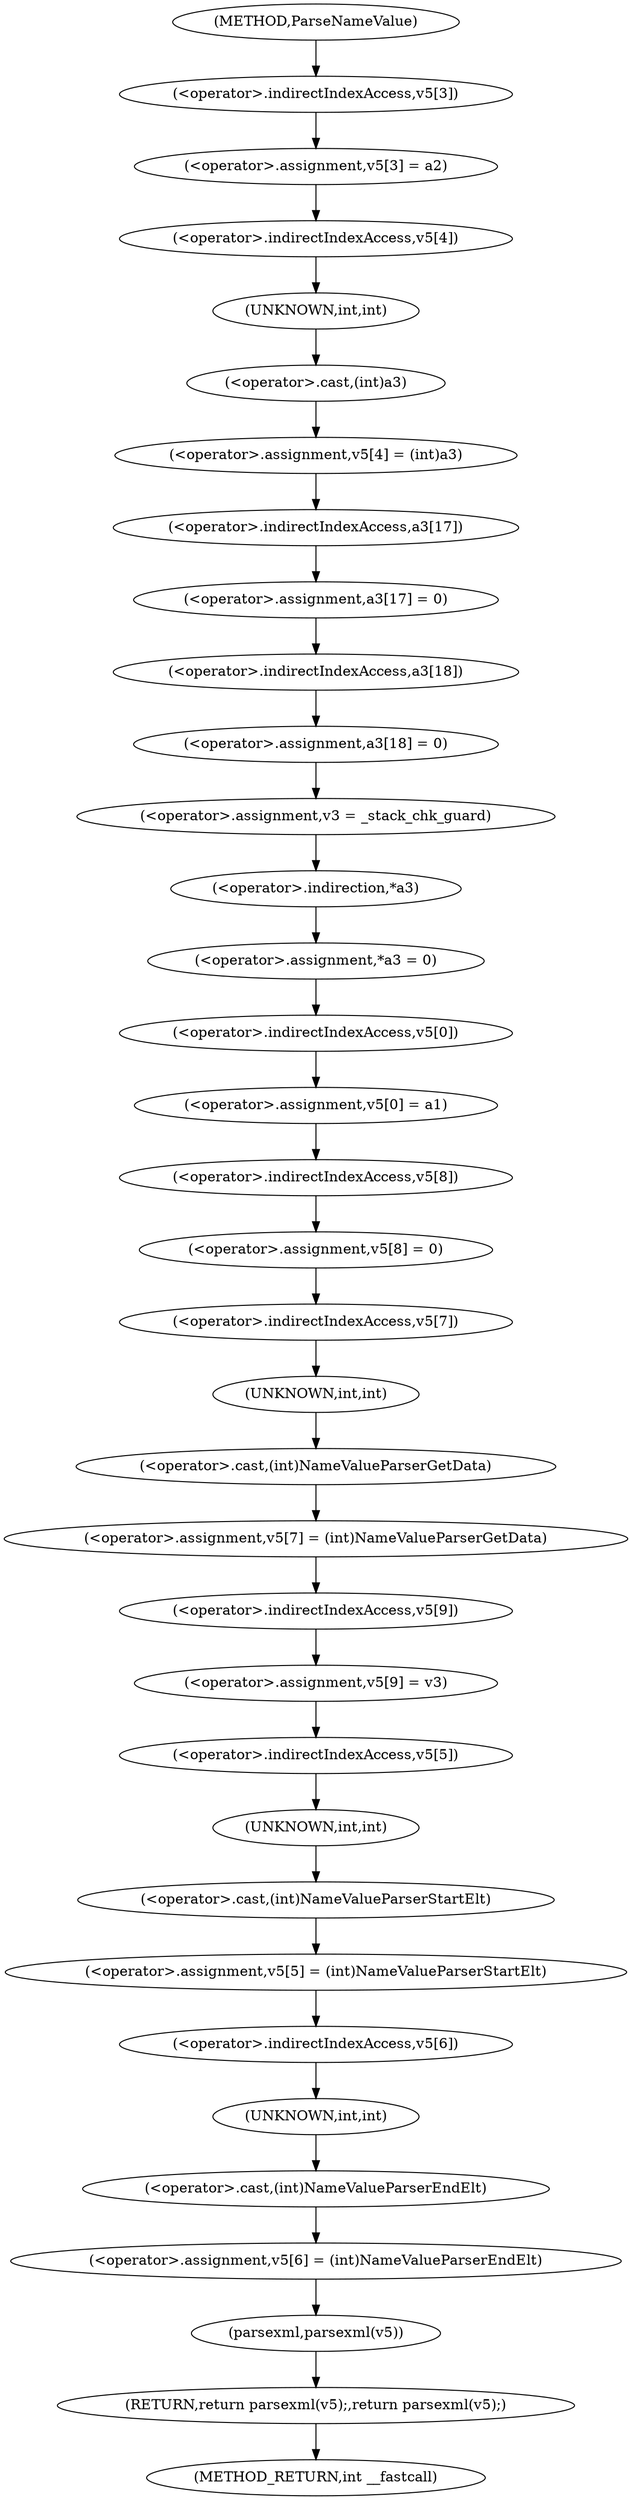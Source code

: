 digraph ParseNameValue {  
"1000110" [label = "(<operator>.assignment,v5[3] = a2)" ]
"1000111" [label = "(<operator>.indirectIndexAccess,v5[3])" ]
"1000115" [label = "(<operator>.assignment,v5[4] = (int)a3)" ]
"1000116" [label = "(<operator>.indirectIndexAccess,v5[4])" ]
"1000119" [label = "(<operator>.cast,(int)a3)" ]
"1000120" [label = "(UNKNOWN,int,int)" ]
"1000122" [label = "(<operator>.assignment,a3[17] = 0)" ]
"1000123" [label = "(<operator>.indirectIndexAccess,a3[17])" ]
"1000127" [label = "(<operator>.assignment,a3[18] = 0)" ]
"1000128" [label = "(<operator>.indirectIndexAccess,a3[18])" ]
"1000132" [label = "(<operator>.assignment,v3 = _stack_chk_guard)" ]
"1000135" [label = "(<operator>.assignment,*a3 = 0)" ]
"1000136" [label = "(<operator>.indirection,*a3)" ]
"1000139" [label = "(<operator>.assignment,v5[0] = a1)" ]
"1000140" [label = "(<operator>.indirectIndexAccess,v5[0])" ]
"1000144" [label = "(<operator>.assignment,v5[8] = 0)" ]
"1000145" [label = "(<operator>.indirectIndexAccess,v5[8])" ]
"1000149" [label = "(<operator>.assignment,v5[7] = (int)NameValueParserGetData)" ]
"1000150" [label = "(<operator>.indirectIndexAccess,v5[7])" ]
"1000153" [label = "(<operator>.cast,(int)NameValueParserGetData)" ]
"1000154" [label = "(UNKNOWN,int,int)" ]
"1000156" [label = "(<operator>.assignment,v5[9] = v3)" ]
"1000157" [label = "(<operator>.indirectIndexAccess,v5[9])" ]
"1000161" [label = "(<operator>.assignment,v5[5] = (int)NameValueParserStartElt)" ]
"1000162" [label = "(<operator>.indirectIndexAccess,v5[5])" ]
"1000165" [label = "(<operator>.cast,(int)NameValueParserStartElt)" ]
"1000166" [label = "(UNKNOWN,int,int)" ]
"1000168" [label = "(<operator>.assignment,v5[6] = (int)NameValueParserEndElt)" ]
"1000169" [label = "(<operator>.indirectIndexAccess,v5[6])" ]
"1000172" [label = "(<operator>.cast,(int)NameValueParserEndElt)" ]
"1000173" [label = "(UNKNOWN,int,int)" ]
"1000175" [label = "(RETURN,return parsexml(v5);,return parsexml(v5);)" ]
"1000176" [label = "(parsexml,parsexml(v5))" ]
"1000103" [label = "(METHOD,ParseNameValue)" ]
"1000178" [label = "(METHOD_RETURN,int __fastcall)" ]
  "1000110" -> "1000116" 
  "1000111" -> "1000110" 
  "1000115" -> "1000123" 
  "1000116" -> "1000120" 
  "1000119" -> "1000115" 
  "1000120" -> "1000119" 
  "1000122" -> "1000128" 
  "1000123" -> "1000122" 
  "1000127" -> "1000132" 
  "1000128" -> "1000127" 
  "1000132" -> "1000136" 
  "1000135" -> "1000140" 
  "1000136" -> "1000135" 
  "1000139" -> "1000145" 
  "1000140" -> "1000139" 
  "1000144" -> "1000150" 
  "1000145" -> "1000144" 
  "1000149" -> "1000157" 
  "1000150" -> "1000154" 
  "1000153" -> "1000149" 
  "1000154" -> "1000153" 
  "1000156" -> "1000162" 
  "1000157" -> "1000156" 
  "1000161" -> "1000169" 
  "1000162" -> "1000166" 
  "1000165" -> "1000161" 
  "1000166" -> "1000165" 
  "1000168" -> "1000176" 
  "1000169" -> "1000173" 
  "1000172" -> "1000168" 
  "1000173" -> "1000172" 
  "1000175" -> "1000178" 
  "1000176" -> "1000175" 
  "1000103" -> "1000111" 
}
